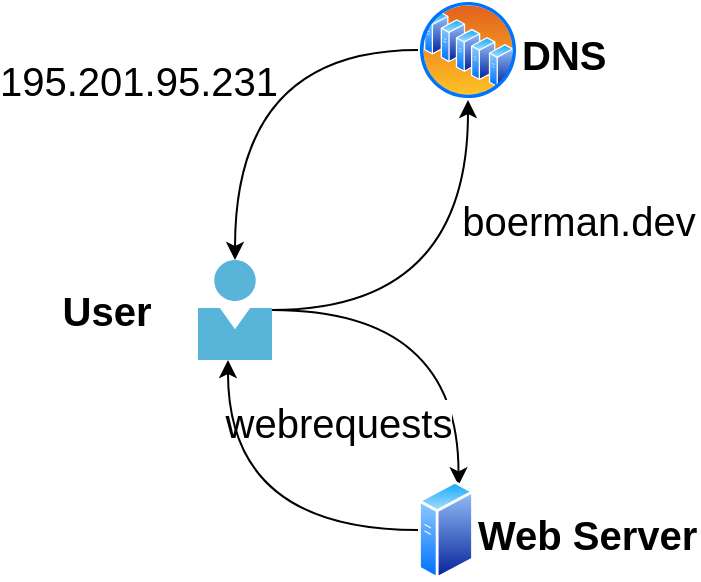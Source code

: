 <mxfile version="14.4.8" type="device"><diagram id="1pxATofdwMUY-46vZ50l" name="Page-1"><mxGraphModel dx="870" dy="636" grid="1" gridSize="10" guides="1" tooltips="1" connect="1" arrows="1" fold="1" page="1" pageScale="1" pageWidth="850" pageHeight="1100" math="0" shadow="0"><root><mxCell id="0"/><mxCell id="1" parent="0"/><mxCell id="kNzaysJ1t_iIwscHHUWB-7" style="edgeStyle=orthogonalEdgeStyle;curved=1;rounded=0;orthogonalLoop=1;jettySize=auto;html=1;entryX=0.5;entryY=1;entryDx=0;entryDy=0;startArrow=none;startFill=0;" edge="1" parent="1" source="kNzaysJ1t_iIwscHHUWB-1" target="kNzaysJ1t_iIwscHHUWB-2"><mxGeometry relative="1" as="geometry"/></mxCell><mxCell id="kNzaysJ1t_iIwscHHUWB-13" value="195.201.95.231" style="edgeLabel;html=1;align=center;verticalAlign=middle;resizable=0;points=[];fontSize=20;" vertex="1" connectable="0" parent="kNzaysJ1t_iIwscHHUWB-7"><mxGeometry x="-0.177" y="1" relative="1" as="geometry"><mxPoint x="-151" y="-114" as="offset"/></mxGeometry></mxCell><mxCell id="kNzaysJ1t_iIwscHHUWB-9" style="edgeStyle=orthogonalEdgeStyle;curved=1;rounded=0;orthogonalLoop=1;jettySize=auto;html=1;entryX=0.75;entryY=0;entryDx=0;entryDy=0;" edge="1" parent="1" source="kNzaysJ1t_iIwscHHUWB-1" target="kNzaysJ1t_iIwscHHUWB-3"><mxGeometry relative="1" as="geometry"/></mxCell><mxCell id="kNzaysJ1t_iIwscHHUWB-14" value="webrequests" style="edgeLabel;html=1;align=center;verticalAlign=middle;resizable=0;points=[];fontSize=20;" vertex="1" connectable="0" parent="kNzaysJ1t_iIwscHHUWB-9"><mxGeometry x="0.396" y="-17" relative="1" as="geometry"><mxPoint x="-43.29" y="22.31" as="offset"/></mxGeometry></mxCell><mxCell id="kNzaysJ1t_iIwscHHUWB-1" value="User&amp;nbsp;&amp;nbsp;&amp;nbsp;&amp;nbsp; " style="aspect=fixed;html=1;points=[];align=right;image;fontSize=20;image=img/lib/mscae/Person.svg;labelPosition=left;verticalLabelPosition=middle;verticalAlign=middle;fontStyle=1" vertex="1" parent="1"><mxGeometry x="280" y="230" width="37" height="50" as="geometry"/></mxCell><mxCell id="kNzaysJ1t_iIwscHHUWB-8" style="edgeStyle=orthogonalEdgeStyle;curved=1;rounded=0;orthogonalLoop=1;jettySize=auto;html=1;" edge="1" parent="1" source="kNzaysJ1t_iIwscHHUWB-2" target="kNzaysJ1t_iIwscHHUWB-1"><mxGeometry relative="1" as="geometry"/></mxCell><mxCell id="kNzaysJ1t_iIwscHHUWB-12" value="&lt;div&gt;boerman.dev&lt;/div&gt;" style="edgeLabel;html=1;align=center;verticalAlign=middle;resizable=0;points=[];fontSize=20;" vertex="1" connectable="0" parent="kNzaysJ1t_iIwscHHUWB-8"><mxGeometry x="0.369" y="13" relative="1" as="geometry"><mxPoint x="158.5" y="41.5" as="offset"/></mxGeometry></mxCell><mxCell id="kNzaysJ1t_iIwscHHUWB-2" value="DNS" style="aspect=fixed;perimeter=ellipsePerimeter;html=1;align=left;shadow=0;dashed=0;spacingTop=3;image;image=img/lib/active_directory/server_farm.svg;labelPosition=right;verticalLabelPosition=middle;verticalAlign=middle;fontSize=20;fontStyle=1" vertex="1" parent="1"><mxGeometry x="390" y="100" width="50" height="50" as="geometry"/></mxCell><mxCell id="kNzaysJ1t_iIwscHHUWB-10" style="edgeStyle=orthogonalEdgeStyle;curved=1;rounded=0;orthogonalLoop=1;jettySize=auto;html=1;entryX=0.405;entryY=1;entryDx=0;entryDy=0;entryPerimeter=0;" edge="1" parent="1" source="kNzaysJ1t_iIwscHHUWB-3" target="kNzaysJ1t_iIwscHHUWB-1"><mxGeometry relative="1" as="geometry"/></mxCell><mxCell id="kNzaysJ1t_iIwscHHUWB-3" value="Web Server" style="aspect=fixed;perimeter=ellipsePerimeter;html=1;align=left;shadow=0;dashed=0;spacingTop=3;image;image=img/lib/active_directory/generic_server.svg;labelPosition=right;verticalLabelPosition=middle;verticalAlign=middle;fontSize=20;fontStyle=1" vertex="1" parent="1"><mxGeometry x="390" y="340" width="28.0" height="50" as="geometry"/></mxCell></root></mxGraphModel></diagram></mxfile>